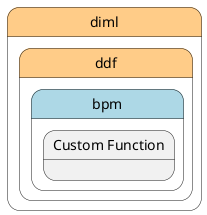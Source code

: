 @startuml
left to right direction


state "diml" as diml #ffcc88 {
state "ddf" as dimlddf #ffcc88 {
state "bpm" as dimlddfbpm #lightblue {
}
}
}


state dimlddfbpm #lightblue {
    state "Custom Function" as bpmfunction {
    }
}





@enduml

